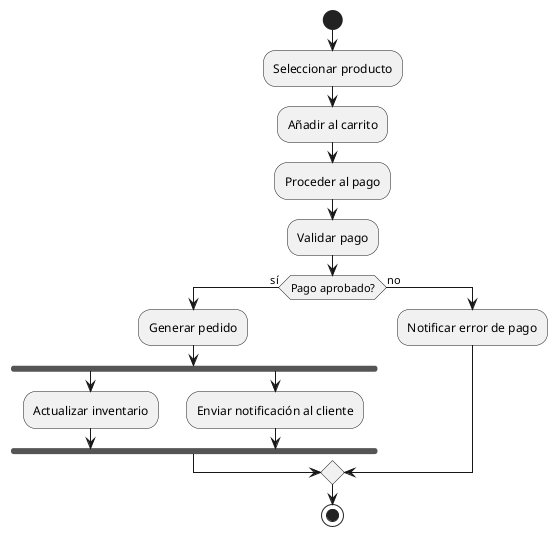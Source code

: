 @startuml
start

:Seleccionar producto;
:Añadir al carrito;
:Proceder al pago;
:Validar pago;

if (Pago aprobado?) then (sí)
  :Generar pedido;

  fork
    :Actualizar inventario;
  fork again
    :Enviar notificación al cliente;
  end fork

else (no)
  :Notificar error de pago;
endif

stop
@enduml


